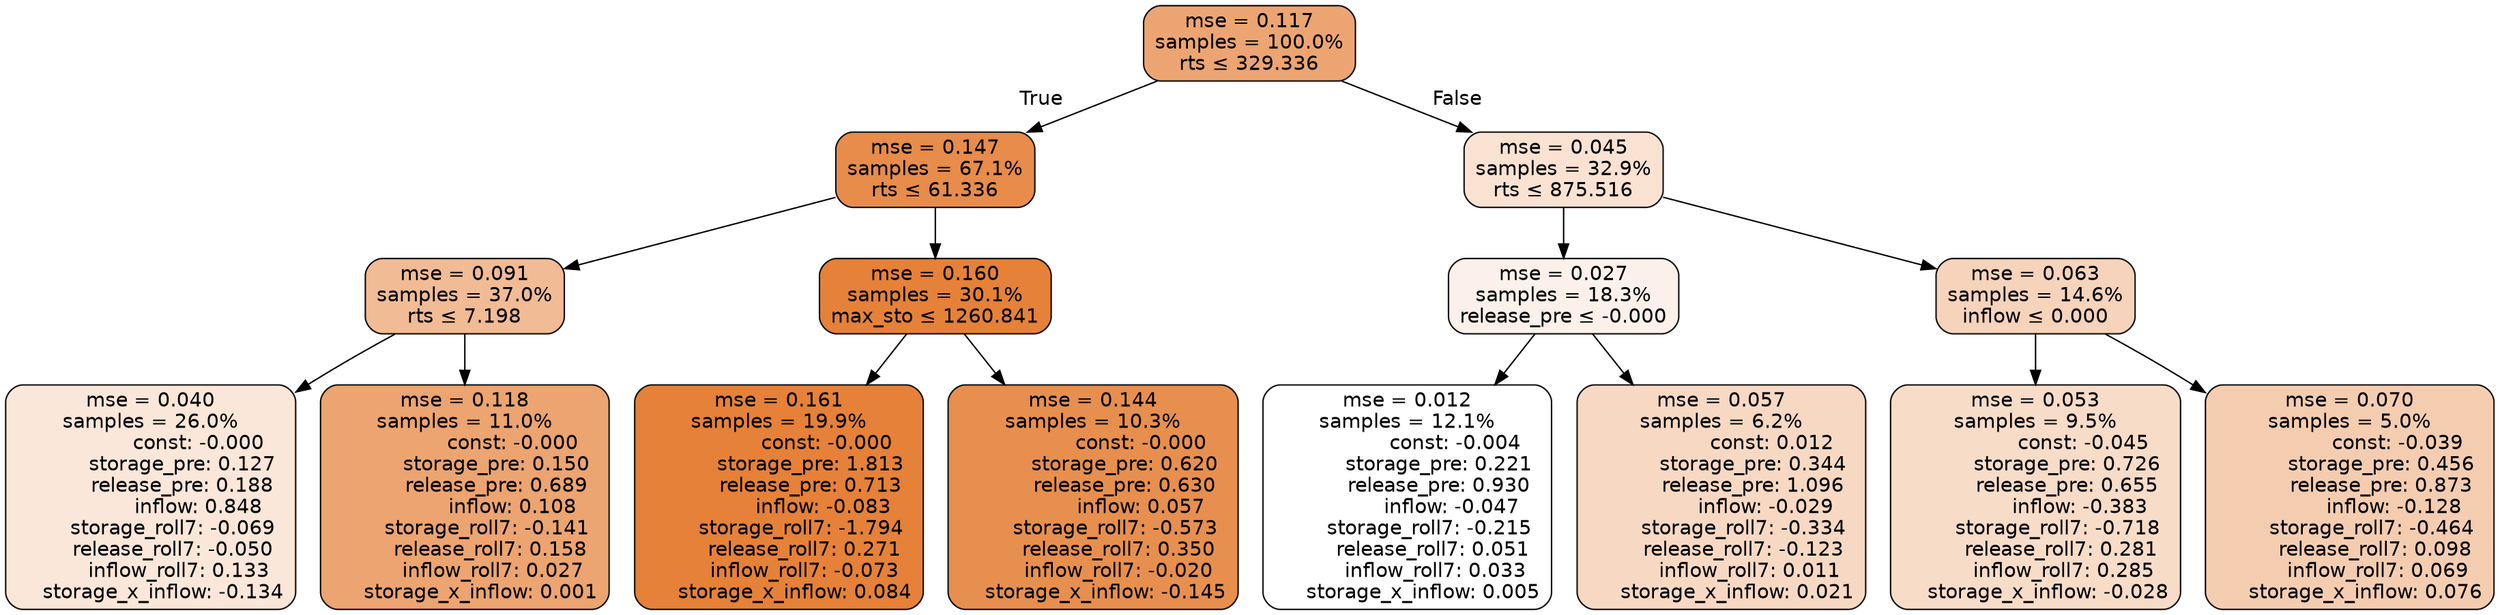 digraph tree {
bgcolor="transparent"
node [shape=rectangle, style="filled, rounded", color="black", fontname=helvetica] ;
edge [fontname=helvetica] ;
	"0" [label="mse = 0.117
samples = 100.0%
rts &le; 329.336", fillcolor="#eca572"]
	"1" [label="mse = 0.147
samples = 67.1%
rts &le; 61.336", fillcolor="#e78c4b"]
	"2" [label="mse = 0.091
samples = 37.0%
rts &le; 7.198", fillcolor="#f1bb95"]
	"3" [label="mse = 0.040
samples = 26.0%
               const: -0.000
          storage_pre: 0.127
          release_pre: 0.188
               inflow: 0.848
       storage_roll7: -0.069
       release_roll7: -0.050
         inflow_roll7: 0.133
    storage_x_inflow: -0.134", fillcolor="#fae7d9"]
	"4" [label="mse = 0.118
samples = 11.0%
               const: -0.000
          storage_pre: 0.150
          release_pre: 0.689
               inflow: 0.108
       storage_roll7: -0.141
        release_roll7: 0.158
         inflow_roll7: 0.027
     storage_x_inflow: 0.001", fillcolor="#eca471"]
	"5" [label="mse = 0.160
samples = 30.1%
max_sto &le; 1260.841", fillcolor="#e58139"]
	"6" [label="mse = 0.161
samples = 19.9%
               const: -0.000
          storage_pre: 1.813
          release_pre: 0.713
              inflow: -0.083
       storage_roll7: -1.794
        release_roll7: 0.271
        inflow_roll7: -0.073
     storage_x_inflow: 0.084", fillcolor="#e58139"]
	"7" [label="mse = 0.144
samples = 10.3%
               const: -0.000
          storage_pre: 0.620
          release_pre: 0.630
               inflow: 0.057
       storage_roll7: -0.573
        release_roll7: 0.350
        inflow_roll7: -0.020
    storage_x_inflow: -0.145", fillcolor="#e78f4f"]
	"8" [label="mse = 0.045
samples = 32.9%
rts &le; 875.516", fillcolor="#f9e2d2"]
	"9" [label="mse = 0.027
samples = 18.3%
release_pre &le; -0.000", fillcolor="#fcf1ea"]
	"10" [label="mse = 0.012
samples = 12.1%
               const: -0.004
          storage_pre: 0.221
          release_pre: 0.930
              inflow: -0.047
       storage_roll7: -0.215
        release_roll7: 0.051
         inflow_roll7: 0.033
     storage_x_inflow: 0.005", fillcolor="#ffffff"]
	"11" [label="mse = 0.057
samples = 6.2%
                const: 0.012
          storage_pre: 0.344
          release_pre: 1.096
              inflow: -0.029
       storage_roll7: -0.334
       release_roll7: -0.123
         inflow_roll7: 0.011
     storage_x_inflow: 0.021", fillcolor="#f7d9c3"]
	"12" [label="mse = 0.063
samples = 14.6%
inflow &le; 0.000", fillcolor="#f6d3bb"]
	"13" [label="mse = 0.053
samples = 9.5%
               const: -0.045
          storage_pre: 0.726
          release_pre: 0.655
              inflow: -0.383
       storage_roll7: -0.718
        release_roll7: 0.281
         inflow_roll7: 0.285
    storage_x_inflow: -0.028", fillcolor="#f7dcc8"]
	"14" [label="mse = 0.070
samples = 5.0%
               const: -0.039
          storage_pre: 0.456
          release_pre: 0.873
              inflow: -0.128
       storage_roll7: -0.464
        release_roll7: 0.098
         inflow_roll7: 0.069
     storage_x_inflow: 0.076", fillcolor="#f4cdb1"]

	"0" -> "1" [labeldistance=2.5, labelangle=45, headlabel="True"]
	"1" -> "2"
	"2" -> "3"
	"2" -> "4"
	"1" -> "5"
	"5" -> "6"
	"5" -> "7"
	"0" -> "8" [labeldistance=2.5, labelangle=-45, headlabel="False"]
	"8" -> "9"
	"9" -> "10"
	"9" -> "11"
	"8" -> "12"
	"12" -> "13"
	"12" -> "14"
}